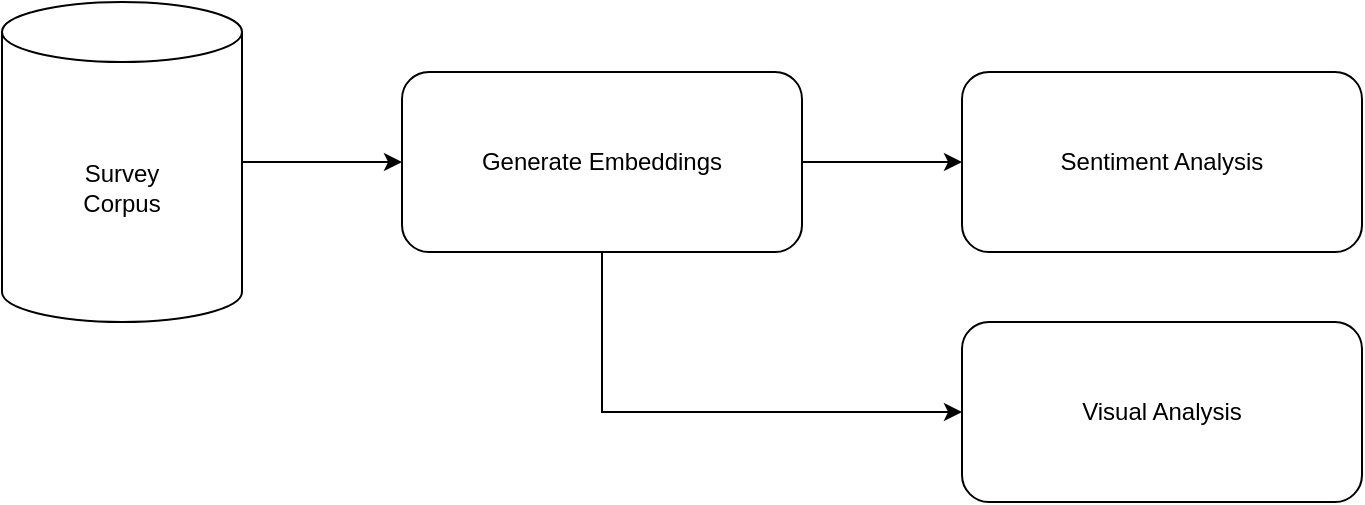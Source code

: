 <mxfile version="26.1.0">
  <diagram name="Page-1" id="ZEltVIU72ON1XJ2jR32P">
    <mxGraphModel dx="1364" dy="793" grid="1" gridSize="10" guides="1" tooltips="1" connect="1" arrows="1" fold="1" page="1" pageScale="1" pageWidth="850" pageHeight="1100" math="0" shadow="0">
      <root>
        <mxCell id="0" />
        <mxCell id="1" parent="0" />
        <mxCell id="CXO_VDhwM1B9tIewKVyP-7" style="edgeStyle=orthogonalEdgeStyle;rounded=0;orthogonalLoop=1;jettySize=auto;html=1;exitX=1;exitY=0.5;exitDx=0;exitDy=0;exitPerimeter=0;" edge="1" parent="1" source="CXO_VDhwM1B9tIewKVyP-1" target="CXO_VDhwM1B9tIewKVyP-2">
          <mxGeometry relative="1" as="geometry" />
        </mxCell>
        <mxCell id="CXO_VDhwM1B9tIewKVyP-1" value="Survey&lt;div&gt;Corpus&lt;/div&gt;" style="shape=cylinder3;whiteSpace=wrap;html=1;boundedLbl=1;backgroundOutline=1;size=15;" vertex="1" parent="1">
          <mxGeometry x="40" y="40" width="120" height="160" as="geometry" />
        </mxCell>
        <mxCell id="CXO_VDhwM1B9tIewKVyP-10" style="edgeStyle=orthogonalEdgeStyle;rounded=0;orthogonalLoop=1;jettySize=auto;html=1;entryX=0;entryY=0.5;entryDx=0;entryDy=0;" edge="1" parent="1" source="CXO_VDhwM1B9tIewKVyP-2" target="CXO_VDhwM1B9tIewKVyP-8">
          <mxGeometry relative="1" as="geometry" />
        </mxCell>
        <mxCell id="CXO_VDhwM1B9tIewKVyP-11" style="edgeStyle=orthogonalEdgeStyle;rounded=0;orthogonalLoop=1;jettySize=auto;html=1;exitX=0.5;exitY=1;exitDx=0;exitDy=0;entryX=0;entryY=0.5;entryDx=0;entryDy=0;" edge="1" parent="1" source="CXO_VDhwM1B9tIewKVyP-2" target="CXO_VDhwM1B9tIewKVyP-9">
          <mxGeometry relative="1" as="geometry" />
        </mxCell>
        <mxCell id="CXO_VDhwM1B9tIewKVyP-2" value="Generate Embeddings" style="rounded=1;whiteSpace=wrap;html=1;" vertex="1" parent="1">
          <mxGeometry x="240" y="75" width="200" height="90" as="geometry" />
        </mxCell>
        <mxCell id="CXO_VDhwM1B9tIewKVyP-8" value="Sentiment Analysis" style="rounded=1;whiteSpace=wrap;html=1;" vertex="1" parent="1">
          <mxGeometry x="520" y="75" width="200" height="90" as="geometry" />
        </mxCell>
        <mxCell id="CXO_VDhwM1B9tIewKVyP-9" value="Visual Analysis" style="rounded=1;whiteSpace=wrap;html=1;" vertex="1" parent="1">
          <mxGeometry x="520" y="200" width="200" height="90" as="geometry" />
        </mxCell>
      </root>
    </mxGraphModel>
  </diagram>
</mxfile>
